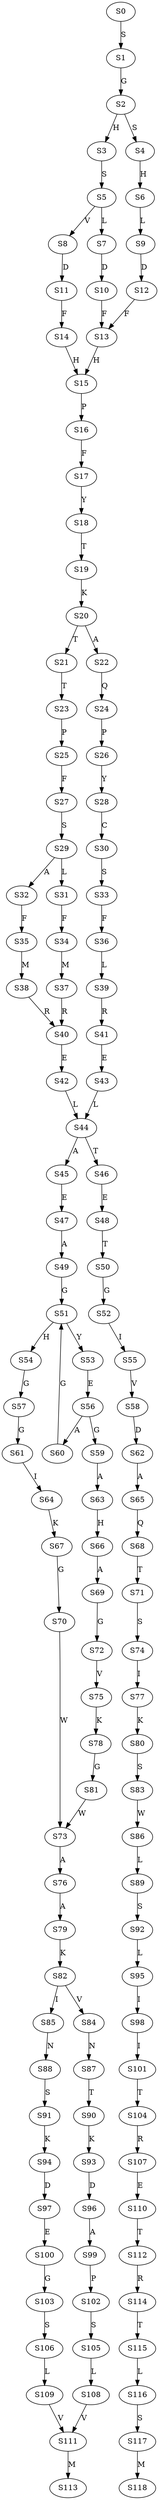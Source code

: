 strict digraph  {
	S0 -> S1 [ label = S ];
	S1 -> S2 [ label = G ];
	S2 -> S3 [ label = H ];
	S2 -> S4 [ label = S ];
	S3 -> S5 [ label = S ];
	S4 -> S6 [ label = H ];
	S5 -> S7 [ label = L ];
	S5 -> S8 [ label = V ];
	S6 -> S9 [ label = L ];
	S7 -> S10 [ label = D ];
	S8 -> S11 [ label = D ];
	S9 -> S12 [ label = D ];
	S10 -> S13 [ label = F ];
	S11 -> S14 [ label = F ];
	S12 -> S13 [ label = F ];
	S13 -> S15 [ label = H ];
	S14 -> S15 [ label = H ];
	S15 -> S16 [ label = P ];
	S16 -> S17 [ label = F ];
	S17 -> S18 [ label = Y ];
	S18 -> S19 [ label = T ];
	S19 -> S20 [ label = K ];
	S20 -> S21 [ label = T ];
	S20 -> S22 [ label = A ];
	S21 -> S23 [ label = T ];
	S22 -> S24 [ label = Q ];
	S23 -> S25 [ label = P ];
	S24 -> S26 [ label = P ];
	S25 -> S27 [ label = F ];
	S26 -> S28 [ label = Y ];
	S27 -> S29 [ label = S ];
	S28 -> S30 [ label = C ];
	S29 -> S31 [ label = L ];
	S29 -> S32 [ label = A ];
	S30 -> S33 [ label = S ];
	S31 -> S34 [ label = F ];
	S32 -> S35 [ label = F ];
	S33 -> S36 [ label = F ];
	S34 -> S37 [ label = M ];
	S35 -> S38 [ label = M ];
	S36 -> S39 [ label = L ];
	S37 -> S40 [ label = R ];
	S38 -> S40 [ label = R ];
	S39 -> S41 [ label = R ];
	S40 -> S42 [ label = E ];
	S41 -> S43 [ label = E ];
	S42 -> S44 [ label = L ];
	S43 -> S44 [ label = L ];
	S44 -> S45 [ label = A ];
	S44 -> S46 [ label = T ];
	S45 -> S47 [ label = E ];
	S46 -> S48 [ label = E ];
	S47 -> S49 [ label = A ];
	S48 -> S50 [ label = T ];
	S49 -> S51 [ label = G ];
	S50 -> S52 [ label = G ];
	S51 -> S53 [ label = Y ];
	S51 -> S54 [ label = H ];
	S52 -> S55 [ label = I ];
	S53 -> S56 [ label = E ];
	S54 -> S57 [ label = G ];
	S55 -> S58 [ label = V ];
	S56 -> S59 [ label = G ];
	S56 -> S60 [ label = A ];
	S57 -> S61 [ label = G ];
	S58 -> S62 [ label = D ];
	S59 -> S63 [ label = A ];
	S60 -> S51 [ label = G ];
	S61 -> S64 [ label = I ];
	S62 -> S65 [ label = A ];
	S63 -> S66 [ label = H ];
	S64 -> S67 [ label = K ];
	S65 -> S68 [ label = Q ];
	S66 -> S69 [ label = A ];
	S67 -> S70 [ label = G ];
	S68 -> S71 [ label = T ];
	S69 -> S72 [ label = G ];
	S70 -> S73 [ label = W ];
	S71 -> S74 [ label = S ];
	S72 -> S75 [ label = V ];
	S73 -> S76 [ label = A ];
	S74 -> S77 [ label = I ];
	S75 -> S78 [ label = K ];
	S76 -> S79 [ label = A ];
	S77 -> S80 [ label = K ];
	S78 -> S81 [ label = G ];
	S79 -> S82 [ label = K ];
	S80 -> S83 [ label = S ];
	S81 -> S73 [ label = W ];
	S82 -> S84 [ label = V ];
	S82 -> S85 [ label = I ];
	S83 -> S86 [ label = W ];
	S84 -> S87 [ label = N ];
	S85 -> S88 [ label = N ];
	S86 -> S89 [ label = L ];
	S87 -> S90 [ label = T ];
	S88 -> S91 [ label = S ];
	S89 -> S92 [ label = S ];
	S90 -> S93 [ label = K ];
	S91 -> S94 [ label = K ];
	S92 -> S95 [ label = L ];
	S93 -> S96 [ label = D ];
	S94 -> S97 [ label = D ];
	S95 -> S98 [ label = I ];
	S96 -> S99 [ label = A ];
	S97 -> S100 [ label = E ];
	S98 -> S101 [ label = I ];
	S99 -> S102 [ label = P ];
	S100 -> S103 [ label = G ];
	S101 -> S104 [ label = T ];
	S102 -> S105 [ label = S ];
	S103 -> S106 [ label = S ];
	S104 -> S107 [ label = R ];
	S105 -> S108 [ label = L ];
	S106 -> S109 [ label = L ];
	S107 -> S110 [ label = E ];
	S108 -> S111 [ label = V ];
	S109 -> S111 [ label = V ];
	S110 -> S112 [ label = T ];
	S111 -> S113 [ label = M ];
	S112 -> S114 [ label = R ];
	S114 -> S115 [ label = T ];
	S115 -> S116 [ label = L ];
	S116 -> S117 [ label = S ];
	S117 -> S118 [ label = M ];
}
